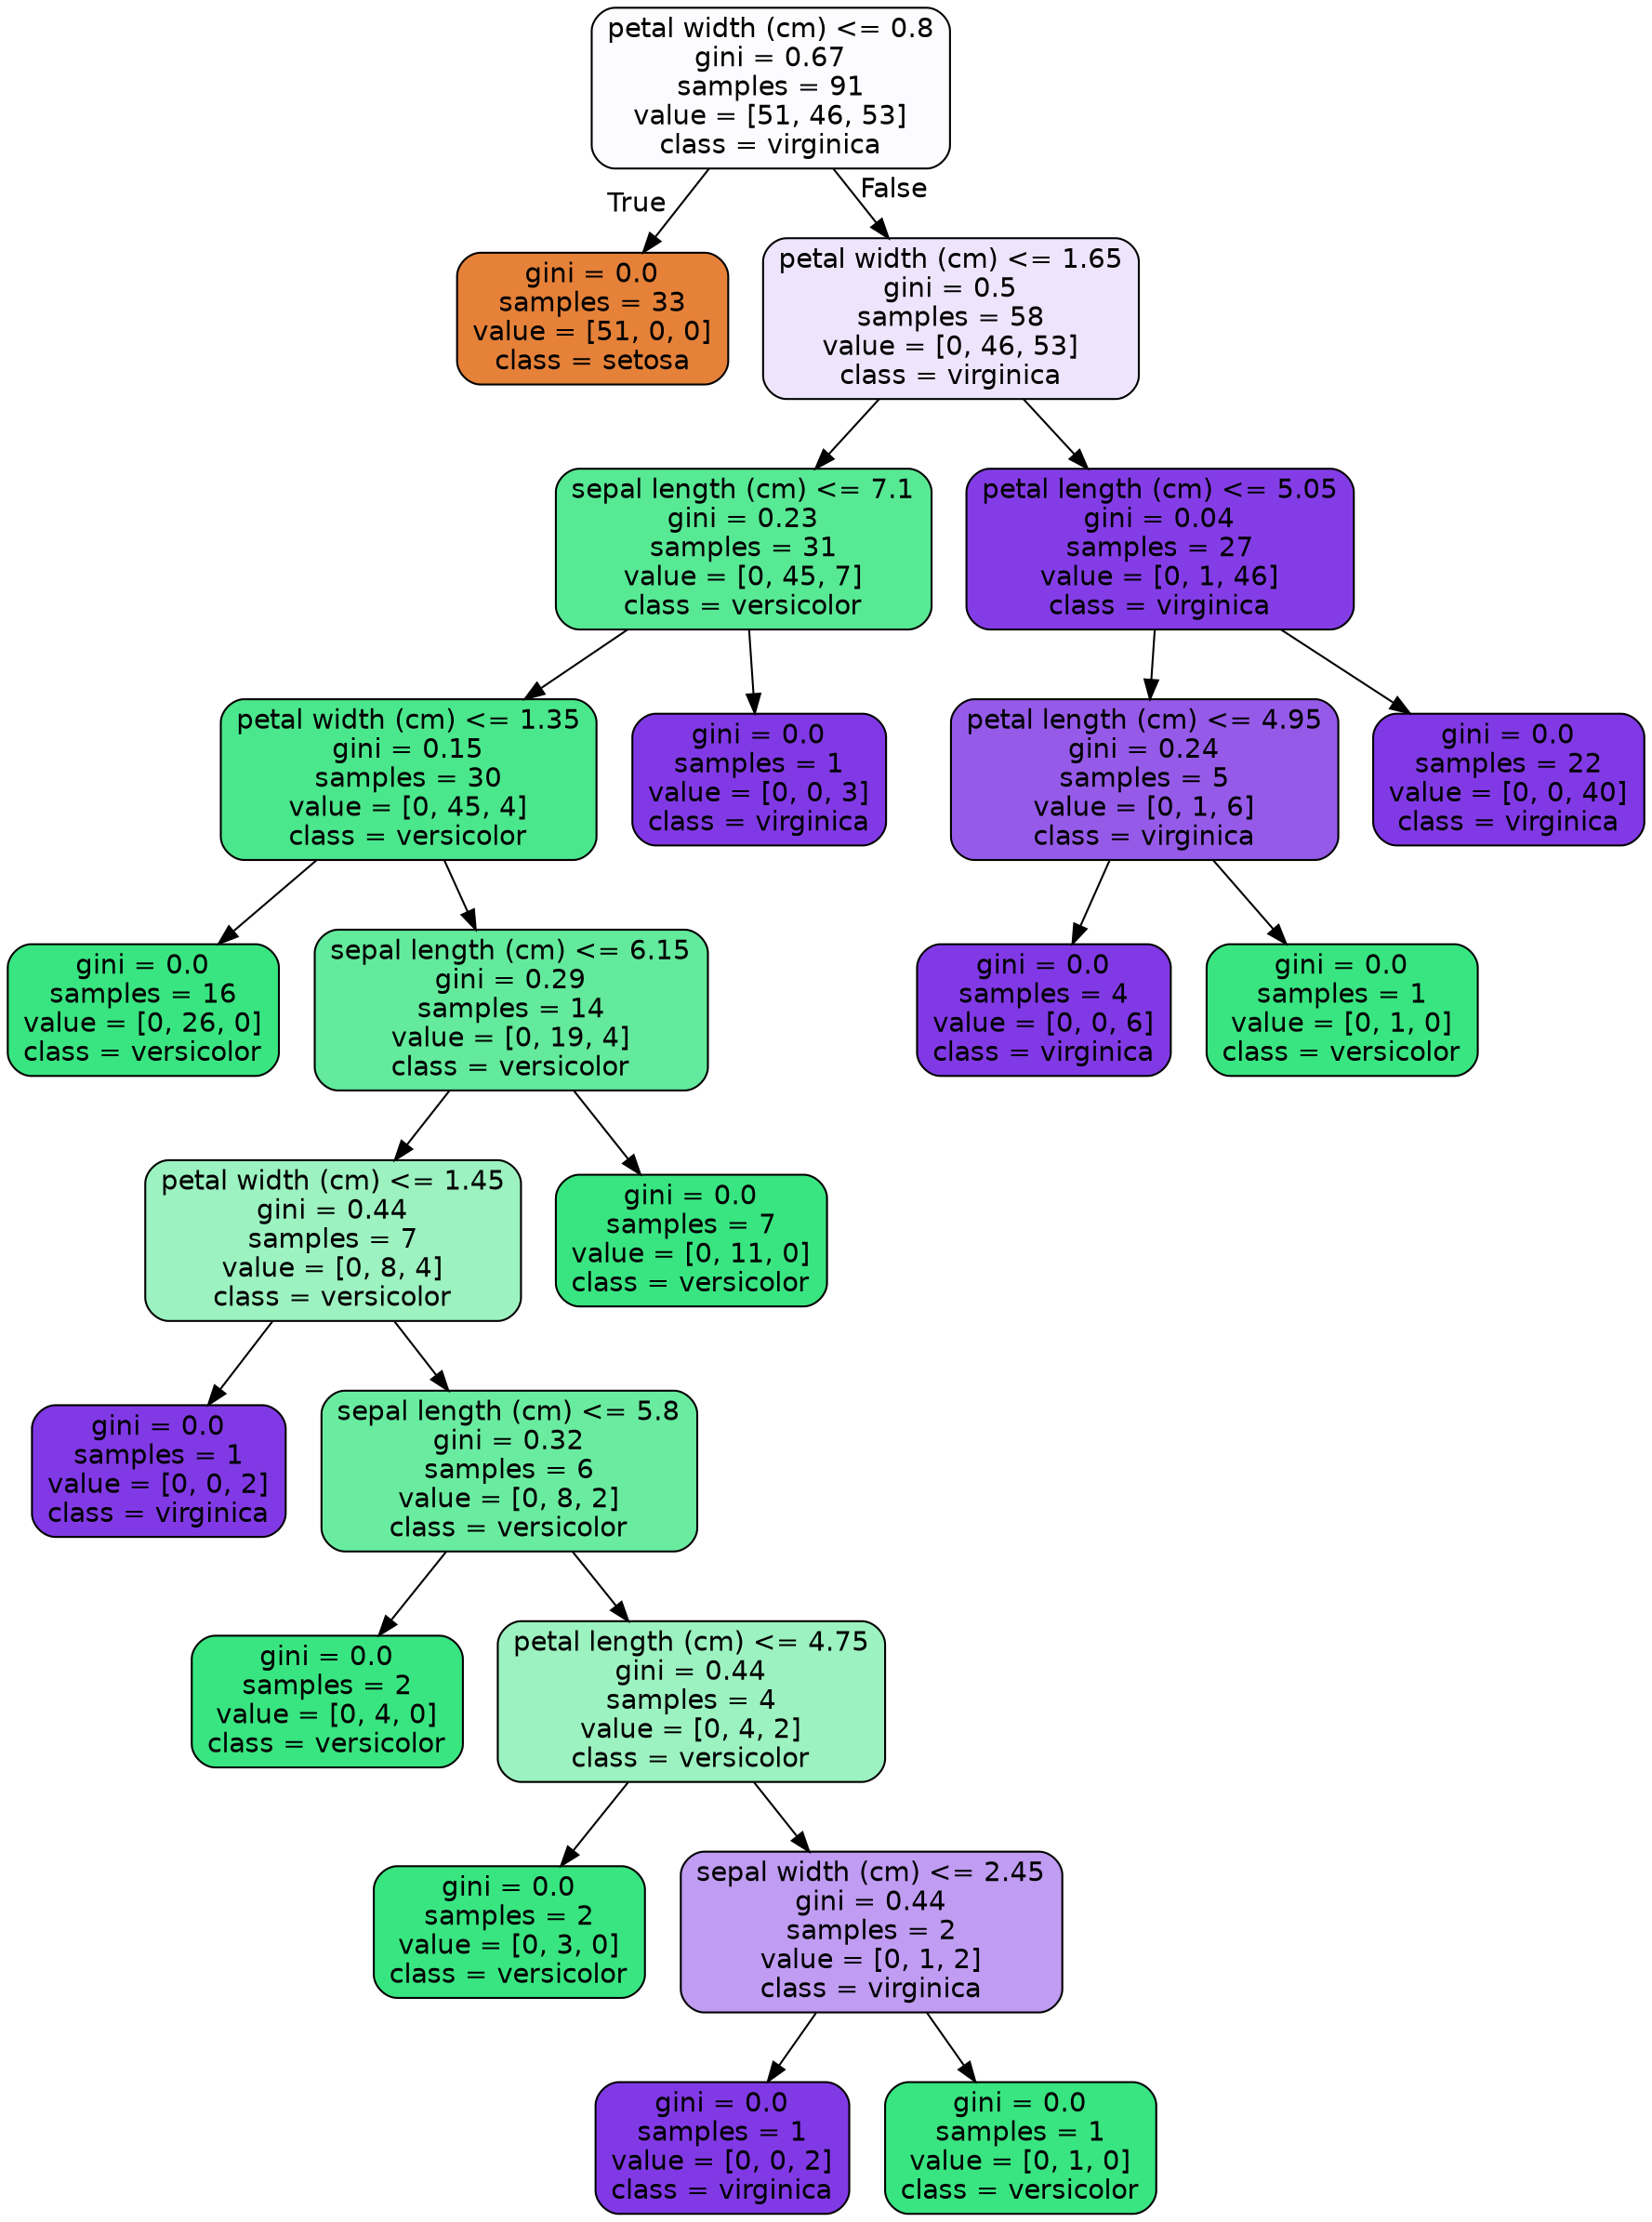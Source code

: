 digraph Tree {
node [shape=box, style="filled, rounded", color="black", fontname=helvetica] ;
edge [fontname=helvetica] ;
0 [label="petal width (cm) <= 0.8\ngini = 0.67\nsamples = 91\nvalue = [51, 46, 53]\nclass = virginica", fillcolor="#fcfbfe"] ;
1 [label="gini = 0.0\nsamples = 33\nvalue = [51, 0, 0]\nclass = setosa", fillcolor="#e58139"] ;
0 -> 1 [labeldistance=2.5, labelangle=45, headlabel="True"] ;
2 [label="petal width (cm) <= 1.65\ngini = 0.5\nsamples = 58\nvalue = [0, 46, 53]\nclass = virginica", fillcolor="#eee5fc"] ;
0 -> 2 [labeldistance=2.5, labelangle=-45, headlabel="False"] ;
3 [label="sepal length (cm) <= 7.1\ngini = 0.23\nsamples = 31\nvalue = [0, 45, 7]\nclass = versicolor", fillcolor="#58e995"] ;
2 -> 3 ;
4 [label="petal width (cm) <= 1.35\ngini = 0.15\nsamples = 30\nvalue = [0, 45, 4]\nclass = versicolor", fillcolor="#4be78c"] ;
3 -> 4 ;
5 [label="gini = 0.0\nsamples = 16\nvalue = [0, 26, 0]\nclass = versicolor", fillcolor="#39e581"] ;
4 -> 5 ;
6 [label="sepal length (cm) <= 6.15\ngini = 0.29\nsamples = 14\nvalue = [0, 19, 4]\nclass = versicolor", fillcolor="#63ea9c"] ;
4 -> 6 ;
7 [label="petal width (cm) <= 1.45\ngini = 0.44\nsamples = 7\nvalue = [0, 8, 4]\nclass = versicolor", fillcolor="#9cf2c0"] ;
6 -> 7 ;
8 [label="gini = 0.0\nsamples = 1\nvalue = [0, 0, 2]\nclass = virginica", fillcolor="#8139e5"] ;
7 -> 8 ;
9 [label="sepal length (cm) <= 5.8\ngini = 0.32\nsamples = 6\nvalue = [0, 8, 2]\nclass = versicolor", fillcolor="#6aeca0"] ;
7 -> 9 ;
10 [label="gini = 0.0\nsamples = 2\nvalue = [0, 4, 0]\nclass = versicolor", fillcolor="#39e581"] ;
9 -> 10 ;
11 [label="petal length (cm) <= 4.75\ngini = 0.44\nsamples = 4\nvalue = [0, 4, 2]\nclass = versicolor", fillcolor="#9cf2c0"] ;
9 -> 11 ;
12 [label="gini = 0.0\nsamples = 2\nvalue = [0, 3, 0]\nclass = versicolor", fillcolor="#39e581"] ;
11 -> 12 ;
13 [label="sepal width (cm) <= 2.45\ngini = 0.44\nsamples = 2\nvalue = [0, 1, 2]\nclass = virginica", fillcolor="#c09cf2"] ;
11 -> 13 ;
14 [label="gini = 0.0\nsamples = 1\nvalue = [0, 0, 2]\nclass = virginica", fillcolor="#8139e5"] ;
13 -> 14 ;
15 [label="gini = 0.0\nsamples = 1\nvalue = [0, 1, 0]\nclass = versicolor", fillcolor="#39e581"] ;
13 -> 15 ;
16 [label="gini = 0.0\nsamples = 7\nvalue = [0, 11, 0]\nclass = versicolor", fillcolor="#39e581"] ;
6 -> 16 ;
17 [label="gini = 0.0\nsamples = 1\nvalue = [0, 0, 3]\nclass = virginica", fillcolor="#8139e5"] ;
3 -> 17 ;
18 [label="petal length (cm) <= 5.05\ngini = 0.04\nsamples = 27\nvalue = [0, 1, 46]\nclass = virginica", fillcolor="#843de6"] ;
2 -> 18 ;
19 [label="petal length (cm) <= 4.95\ngini = 0.24\nsamples = 5\nvalue = [0, 1, 6]\nclass = virginica", fillcolor="#965ae9"] ;
18 -> 19 ;
20 [label="gini = 0.0\nsamples = 4\nvalue = [0, 0, 6]\nclass = virginica", fillcolor="#8139e5"] ;
19 -> 20 ;
21 [label="gini = 0.0\nsamples = 1\nvalue = [0, 1, 0]\nclass = versicolor", fillcolor="#39e581"] ;
19 -> 21 ;
22 [label="gini = 0.0\nsamples = 22\nvalue = [0, 0, 40]\nclass = virginica", fillcolor="#8139e5"] ;
18 -> 22 ;
}